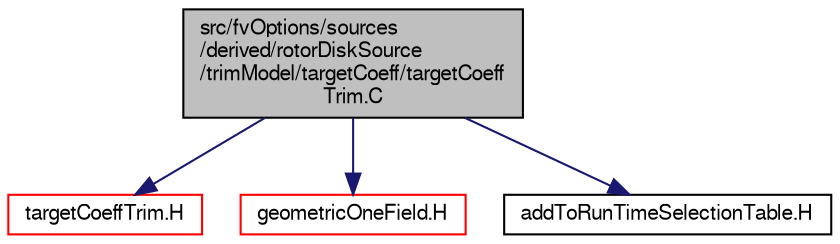 digraph "src/fvOptions/sources/derived/rotorDiskSource/trimModel/targetCoeff/targetCoeffTrim.C"
{
  bgcolor="transparent";
  edge [fontname="FreeSans",fontsize="10",labelfontname="FreeSans",labelfontsize="10"];
  node [fontname="FreeSans",fontsize="10",shape=record];
  Node0 [label="src/fvOptions/sources\l/derived/rotorDiskSource\l/trimModel/targetCoeff/targetCoeff\lTrim.C",height=0.2,width=0.4,color="black", fillcolor="grey75", style="filled", fontcolor="black"];
  Node0 -> Node1 [color="midnightblue",fontsize="10",style="solid",fontname="FreeSans"];
  Node1 [label="targetCoeffTrim.H",height=0.2,width=0.4,color="red",URL="$a04733.html"];
  Node0 -> Node314 [color="midnightblue",fontsize="10",style="solid",fontname="FreeSans"];
  Node314 [label="geometricOneField.H",height=0.2,width=0.4,color="red",URL="$a09842.html"];
  Node0 -> Node322 [color="midnightblue",fontsize="10",style="solid",fontname="FreeSans"];
  Node322 [label="addToRunTimeSelectionTable.H",height=0.2,width=0.4,color="black",URL="$a09263.html",tooltip="Macros for easy insertion into run-time selection tables. "];
}
